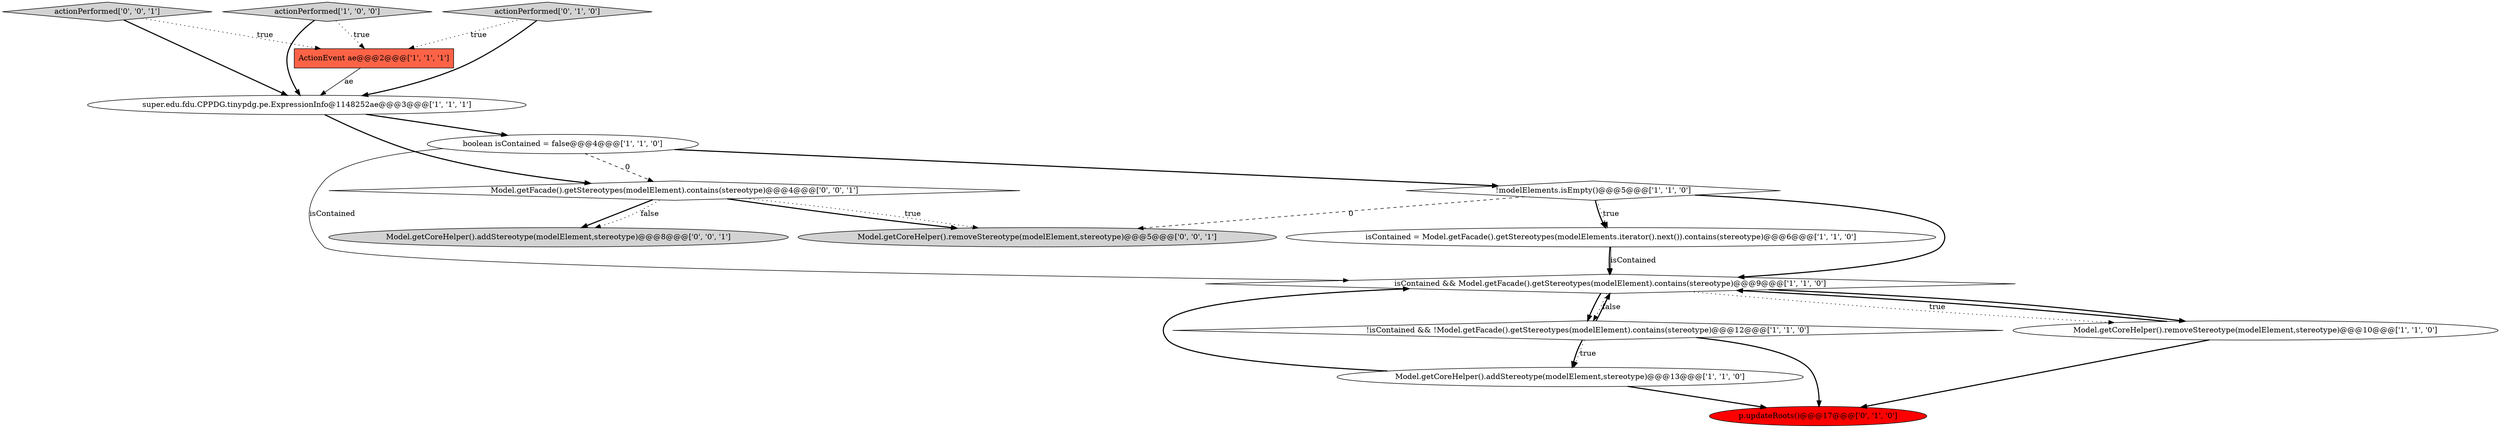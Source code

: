 digraph {
5 [style = filled, label = "ActionEvent ae@@@2@@@['1', '1', '1']", fillcolor = tomato, shape = box image = "AAA0AAABBB1BBB"];
9 [style = filled, label = "!isContained && !Model.getFacade().getStereotypes(modelElement).contains(stereotype)@@@12@@@['1', '1', '0']", fillcolor = white, shape = diamond image = "AAA0AAABBB1BBB"];
13 [style = filled, label = "actionPerformed['0', '0', '1']", fillcolor = lightgray, shape = diamond image = "AAA0AAABBB3BBB"];
14 [style = filled, label = "Model.getCoreHelper().addStereotype(modelElement,stereotype)@@@8@@@['0', '0', '1']", fillcolor = lightgray, shape = ellipse image = "AAA0AAABBB3BBB"];
6 [style = filled, label = "actionPerformed['1', '0', '0']", fillcolor = lightgray, shape = diamond image = "AAA0AAABBB1BBB"];
0 [style = filled, label = "!modelElements.isEmpty()@@@5@@@['1', '1', '0']", fillcolor = white, shape = diamond image = "AAA0AAABBB1BBB"];
12 [style = filled, label = "Model.getFacade().getStereotypes(modelElement).contains(stereotype)@@@4@@@['0', '0', '1']", fillcolor = white, shape = diamond image = "AAA0AAABBB3BBB"];
7 [style = filled, label = "Model.getCoreHelper().addStereotype(modelElement,stereotype)@@@13@@@['1', '1', '0']", fillcolor = white, shape = ellipse image = "AAA0AAABBB1BBB"];
8 [style = filled, label = "Model.getCoreHelper().removeStereotype(modelElement,stereotype)@@@10@@@['1', '1', '0']", fillcolor = white, shape = ellipse image = "AAA0AAABBB1BBB"];
15 [style = filled, label = "Model.getCoreHelper().removeStereotype(modelElement,stereotype)@@@5@@@['0', '0', '1']", fillcolor = lightgray, shape = ellipse image = "AAA0AAABBB3BBB"];
3 [style = filled, label = "isContained && Model.getFacade().getStereotypes(modelElement).contains(stereotype)@@@9@@@['1', '1', '0']", fillcolor = white, shape = diamond image = "AAA0AAABBB1BBB"];
4 [style = filled, label = "super.edu.fdu.CPPDG.tinypdg.pe.ExpressionInfo@1148252ae@@@3@@@['1', '1', '1']", fillcolor = white, shape = ellipse image = "AAA0AAABBB1BBB"];
11 [style = filled, label = "p.updateRoots()@@@17@@@['0', '1', '0']", fillcolor = red, shape = ellipse image = "AAA1AAABBB2BBB"];
1 [style = filled, label = "boolean isContained = false@@@4@@@['1', '1', '0']", fillcolor = white, shape = ellipse image = "AAA0AAABBB1BBB"];
2 [style = filled, label = "isContained = Model.getFacade().getStereotypes(modelElements.iterator().next()).contains(stereotype)@@@6@@@['1', '1', '0']", fillcolor = white, shape = ellipse image = "AAA0AAABBB1BBB"];
10 [style = filled, label = "actionPerformed['0', '1', '0']", fillcolor = lightgray, shape = diamond image = "AAA0AAABBB2BBB"];
0->3 [style = bold, label=""];
3->9 [style = dotted, label="false"];
7->11 [style = bold, label=""];
9->11 [style = bold, label=""];
2->3 [style = bold, label=""];
0->2 [style = bold, label=""];
8->3 [style = bold, label=""];
12->15 [style = bold, label=""];
12->15 [style = dotted, label="true"];
0->15 [style = dashed, label="0"];
13->5 [style = dotted, label="true"];
1->0 [style = bold, label=""];
9->7 [style = bold, label=""];
10->5 [style = dotted, label="true"];
7->3 [style = bold, label=""];
3->9 [style = bold, label=""];
1->12 [style = dashed, label="0"];
6->4 [style = bold, label=""];
6->5 [style = dotted, label="true"];
3->8 [style = bold, label=""];
12->14 [style = bold, label=""];
10->4 [style = bold, label=""];
4->12 [style = bold, label=""];
9->3 [style = bold, label=""];
4->1 [style = bold, label=""];
0->2 [style = dotted, label="true"];
9->7 [style = dotted, label="true"];
3->8 [style = dotted, label="true"];
2->3 [style = solid, label="isContained"];
8->11 [style = bold, label=""];
12->14 [style = dotted, label="false"];
1->3 [style = solid, label="isContained"];
5->4 [style = solid, label="ae"];
13->4 [style = bold, label=""];
}
